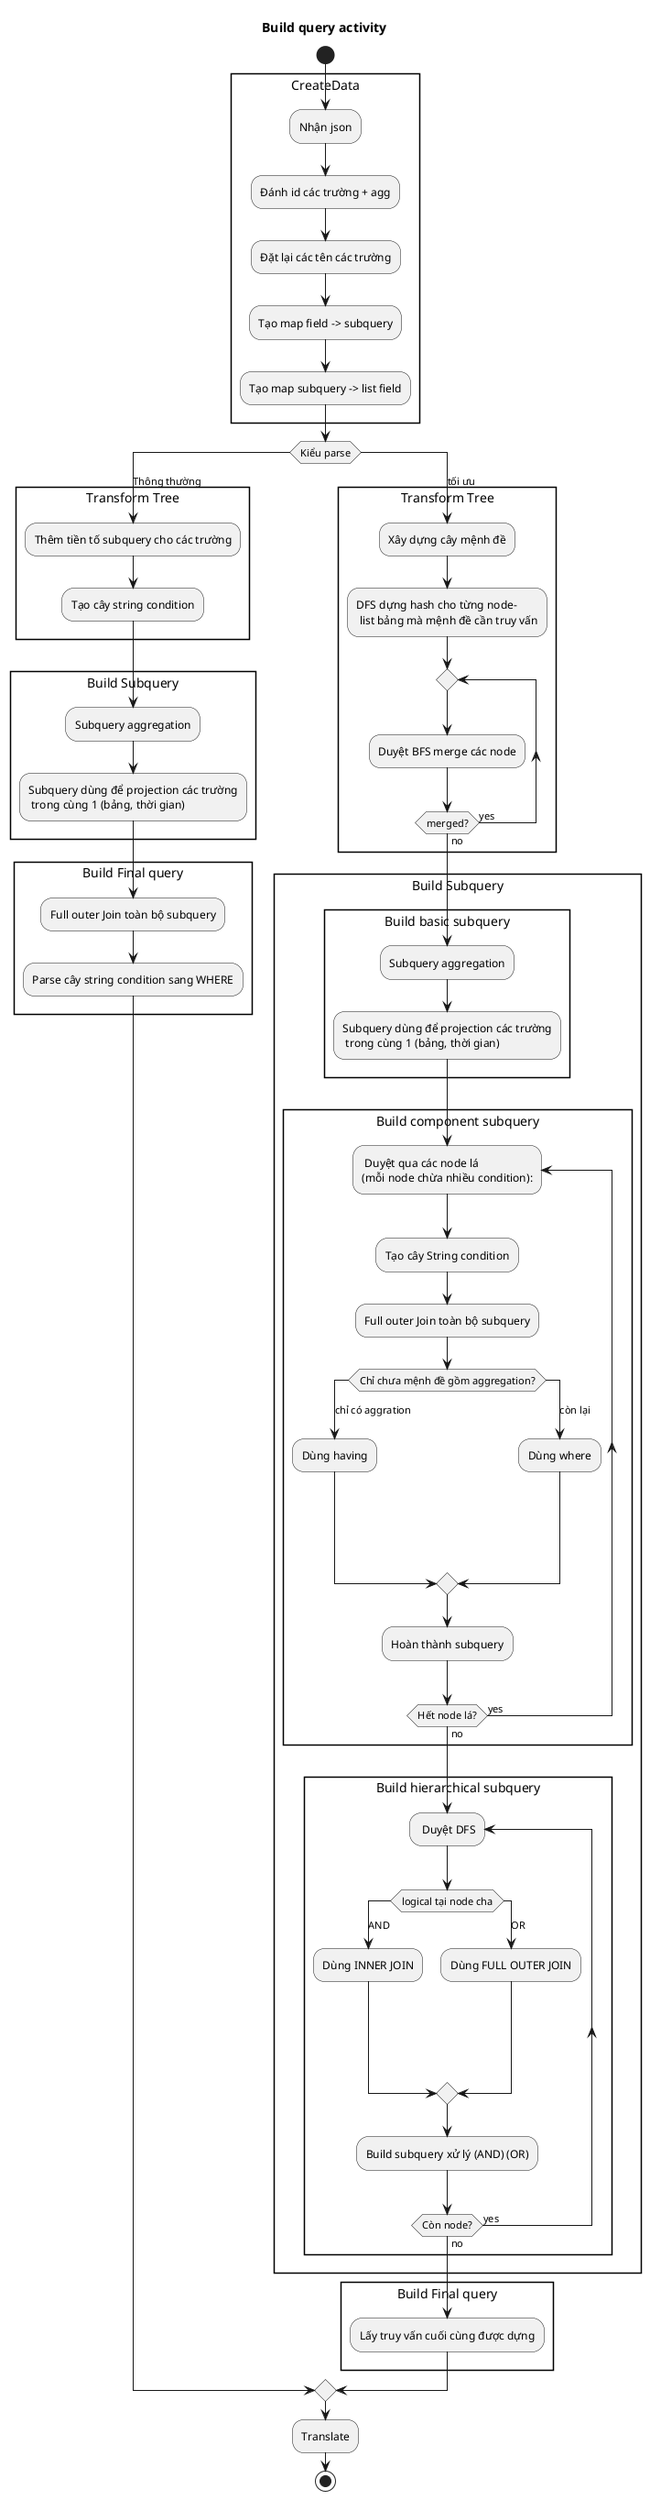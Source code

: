 @startuml
title Build query activity
start
rectangle "CreateData" {
    :Nhận json;
    :Đánh id các trường + agg;
    :Đặt lại các tên các trường;
    :Tạo map field -> subquery;
    :Tạo map subquery -> list field;
}
switch (Kiểu parse)
case (Thông thường)
    rectangle "Transform Tree" {
        :Thêm tiền tố subquery cho các trường;
        :Tạo cây string condition;
    }
    rectangle "Build Subquery" {
        :Subquery aggregation;
        :Subquery dùng để projection các trường\n trong cùng 1 (bảng, thời gian);
    }
    rectangle "Build Final query" {
        :Full outer Join toàn bộ subquery;
        :Parse cây string condition sang WHERE;
    }
case (tối ưu)
    rectangle "Transform Tree" {
        :Xây dựng cây mệnh đề;
        :DFS dựng hash cho từng node-\n list bảng mà mệnh đề cần truy vấn;
        repeat
            :Duyệt BFS merge các node;
        repeat while (merged?) is (yes) not (no)
    }
    rectangle "Build Subquery" {
        rectangle "Build basic subquery" {
            :Subquery aggregation;
            :Subquery dùng để projection các trường\n trong cùng 1 (bảng, thời gian);
        }
        rectangle "Build component subquery" {
            repeat: Duyệt qua các node lá\n(mỗi node chừa nhiều condition):
                :Tạo cây String condition;
                :Full outer Join toàn bộ subquery;
                switch (Chỉ chưa mệnh đề gồm aggregation?)
                case (chỉ có aggration)
                    :Dùng having;
                case (còn lại)
                    :Dùng where;
                endswitch
                :Hoàn thành subquery;
            repeat while (Hết node lá?) is (yes) not (no)
        }
        rectangle "Build hierarchical subquery" {
            repeat: Duyệt DFS;
            switch (logical tại node cha)
            case (AND)
                :Dùng INNER JOIN;
            case (OR)
                :Dùng FULL OUTER JOIN;
            endswitch
            :Build subquery xử lý (AND) (OR);
            repeat while (Còn node?) is (yes) not (no)
        }
    }
    rectangle "Build Final query" {
        :Lấy truy vấn cuối cùng được dựng;
    }
endswitch
:Translate;
stop
@enduml